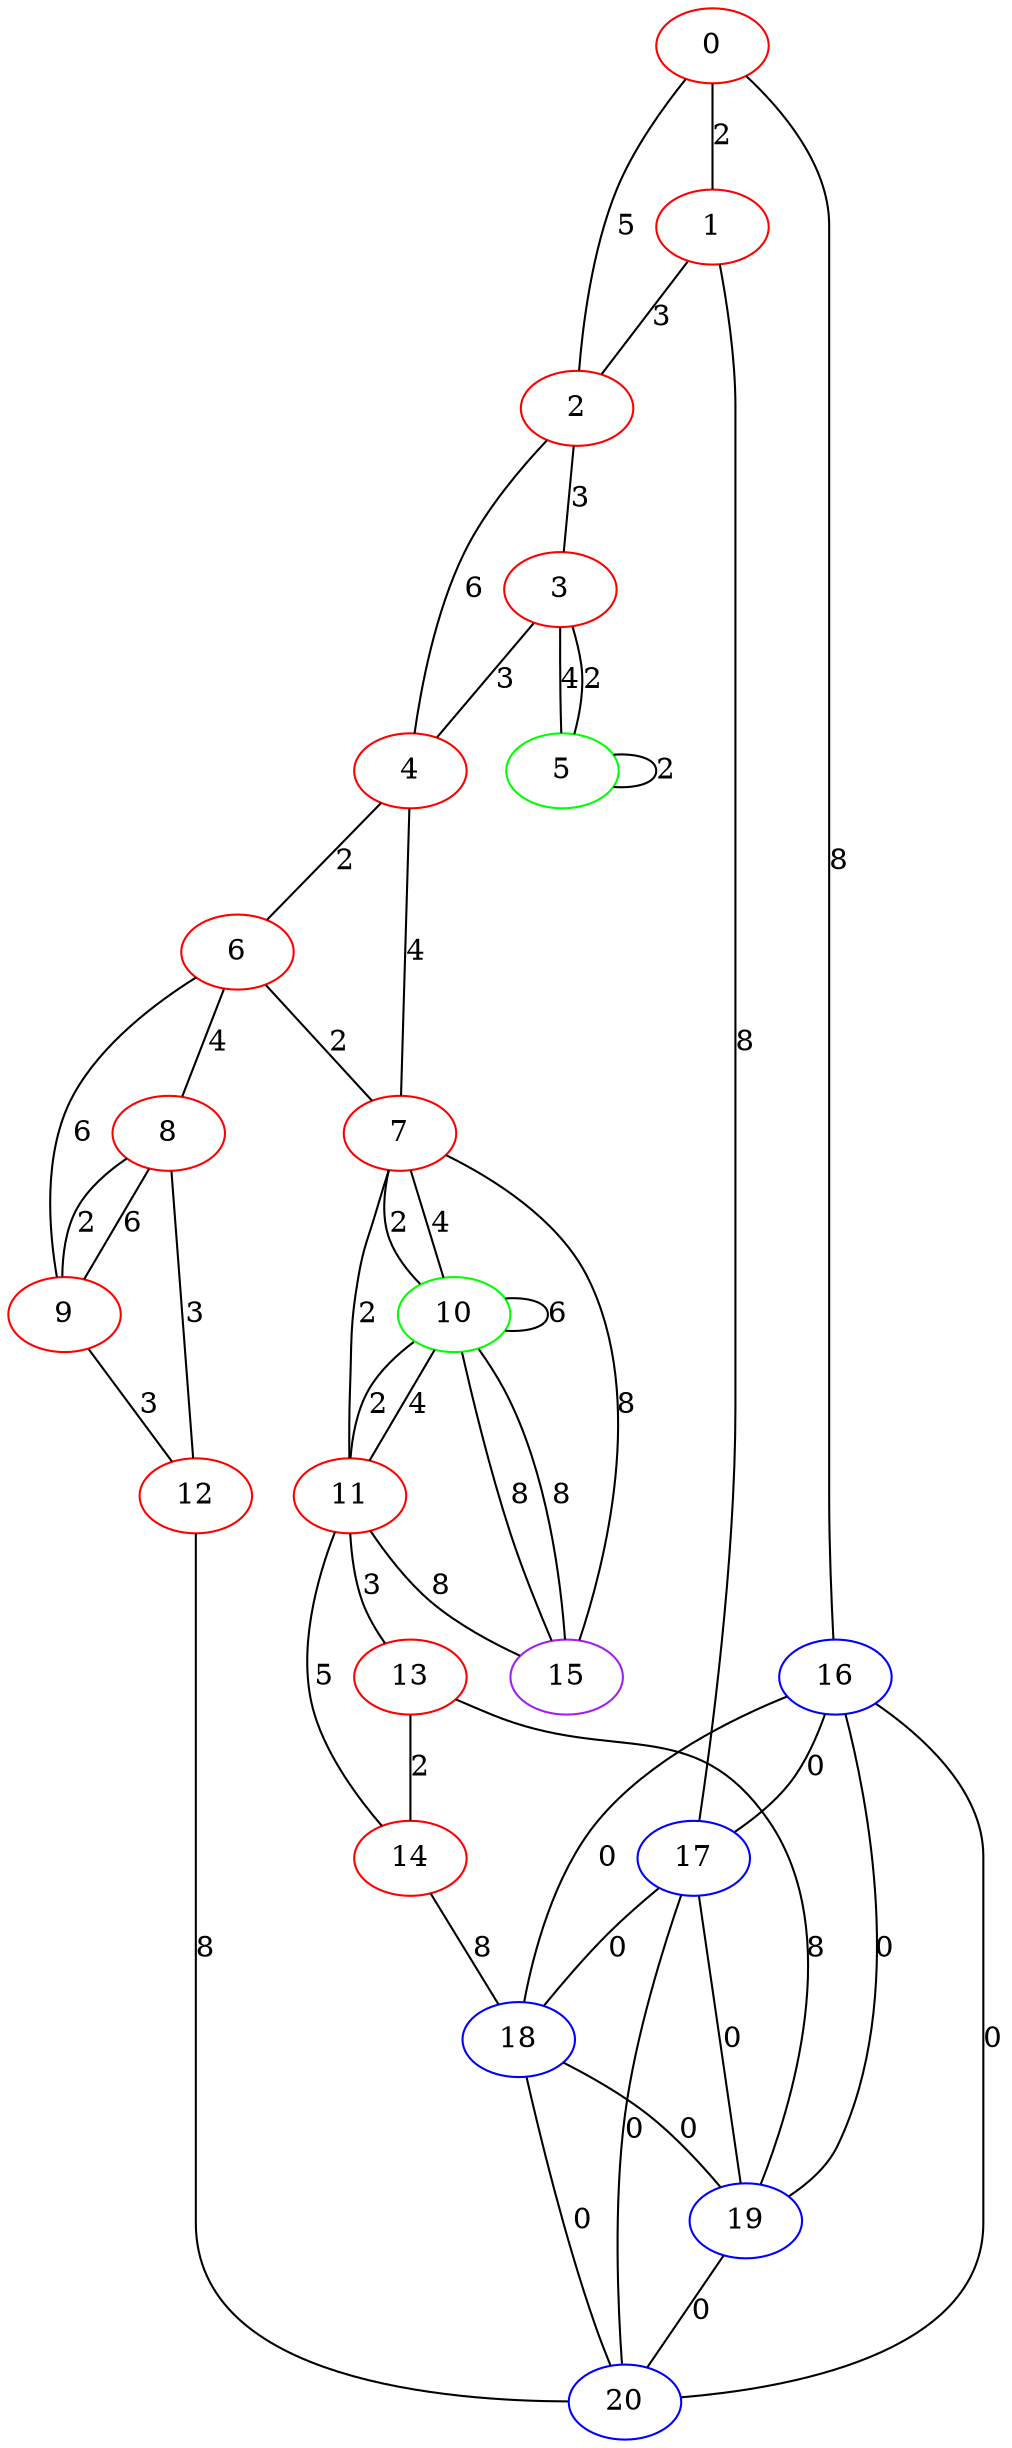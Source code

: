 graph "" {
0 [color=red, weight=1];
1 [color=red, weight=1];
2 [color=red, weight=1];
3 [color=red, weight=1];
4 [color=red, weight=1];
5 [color=green, weight=2];
6 [color=red, weight=1];
7 [color=red, weight=1];
8 [color=red, weight=1];
9 [color=red, weight=1];
10 [color=green, weight=2];
11 [color=red, weight=1];
12 [color=red, weight=1];
13 [color=red, weight=1];
14 [color=red, weight=1];
15 [color=purple, weight=4];
16 [color=blue, weight=3];
17 [color=blue, weight=3];
18 [color=blue, weight=3];
19 [color=blue, weight=3];
20 [color=blue, weight=3];
0 -- 16  [key=0, label=8];
0 -- 1  [key=0, label=2];
0 -- 2  [key=0, label=5];
1 -- 17  [key=0, label=8];
1 -- 2  [key=0, label=3];
2 -- 3  [key=0, label=3];
2 -- 4  [key=0, label=6];
3 -- 4  [key=0, label=3];
3 -- 5  [key=0, label=4];
3 -- 5  [key=1, label=2];
4 -- 6  [key=0, label=2];
4 -- 7  [key=0, label=4];
5 -- 5  [key=0, label=2];
6 -- 8  [key=0, label=4];
6 -- 9  [key=0, label=6];
6 -- 7  [key=0, label=2];
7 -- 10  [key=0, label=2];
7 -- 10  [key=1, label=4];
7 -- 11  [key=0, label=2];
7 -- 15  [key=0, label=8];
8 -- 9  [key=0, label=2];
8 -- 9  [key=1, label=6];
8 -- 12  [key=0, label=3];
9 -- 12  [key=0, label=3];
10 -- 15  [key=0, label=8];
10 -- 15  [key=1, label=8];
10 -- 10  [key=0, label=6];
10 -- 11  [key=0, label=4];
10 -- 11  [key=1, label=2];
11 -- 15  [key=0, label=8];
11 -- 13  [key=0, label=3];
11 -- 14  [key=0, label=5];
12 -- 20  [key=0, label=8];
13 -- 19  [key=0, label=8];
13 -- 14  [key=0, label=2];
14 -- 18  [key=0, label=8];
16 -- 17  [key=0, label=0];
16 -- 18  [key=0, label=0];
16 -- 19  [key=0, label=0];
16 -- 20  [key=0, label=0];
17 -- 18  [key=0, label=0];
17 -- 19  [key=0, label=0];
17 -- 20  [key=0, label=0];
18 -- 19  [key=0, label=0];
18 -- 20  [key=0, label=0];
19 -- 20  [key=0, label=0];
}
